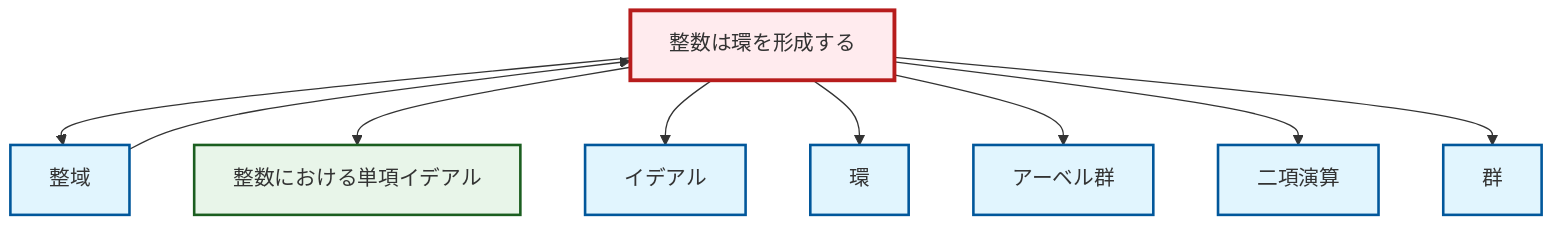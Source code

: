 graph TD
    classDef definition fill:#e1f5fe,stroke:#01579b,stroke-width:2px
    classDef theorem fill:#f3e5f5,stroke:#4a148c,stroke-width:2px
    classDef axiom fill:#fff3e0,stroke:#e65100,stroke-width:2px
    classDef example fill:#e8f5e9,stroke:#1b5e20,stroke-width:2px
    classDef current fill:#ffebee,stroke:#b71c1c,stroke-width:3px
    ex-principal-ideal["整数における単項イデアル"]:::example
    ex-integers-ring["整数は環を形成する"]:::example
    def-binary-operation["二項演算"]:::definition
    def-ideal["イデアル"]:::definition
    def-integral-domain["整域"]:::definition
    def-abelian-group["アーベル群"]:::definition
    def-ring["環"]:::definition
    def-group["群"]:::definition
    def-integral-domain --> ex-integers-ring
    ex-integers-ring --> def-integral-domain
    ex-integers-ring --> ex-principal-ideal
    ex-integers-ring --> def-ideal
    ex-integers-ring --> def-ring
    ex-integers-ring --> def-abelian-group
    ex-integers-ring --> def-binary-operation
    ex-integers-ring --> def-group
    class ex-integers-ring current